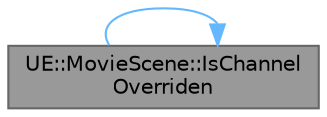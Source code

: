 digraph "UE::MovieScene::IsChannelOverriden"
{
 // INTERACTIVE_SVG=YES
 // LATEX_PDF_SIZE
  bgcolor="transparent";
  edge [fontname=Helvetica,fontsize=10,labelfontname=Helvetica,labelfontsize=10];
  node [fontname=Helvetica,fontsize=10,shape=box,height=0.2,width=0.4];
  rankdir="LR";
  Node1 [id="Node000001",label="UE::MovieScene::IsChannel\lOverriden",height=0.2,width=0.4,color="gray40", fillcolor="grey60", style="filled", fontcolor="black",tooltip="Utility function to return whether a channel is overriden."];
  Node1 -> Node1 [id="edge1_Node000001_Node000001",color="steelblue1",style="solid",tooltip=" "];
}
